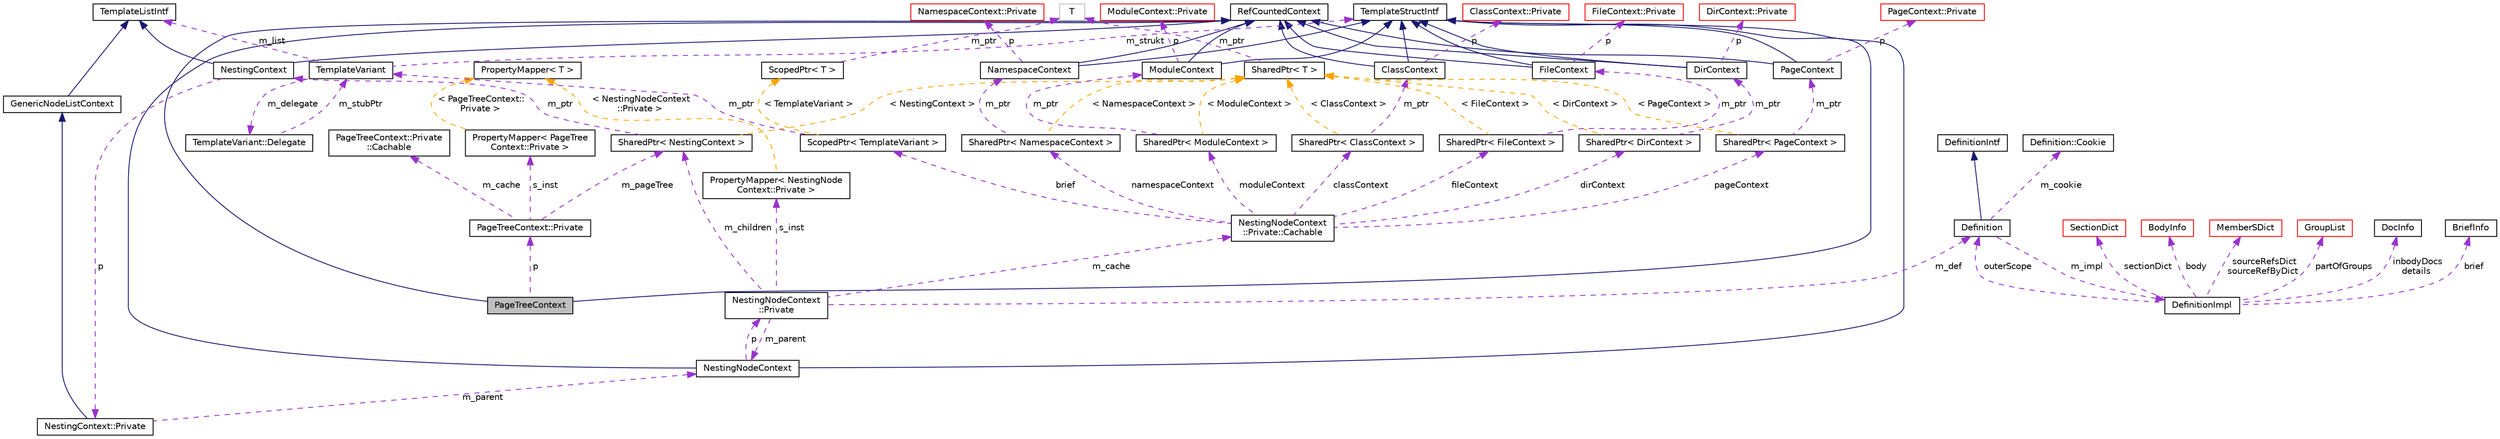 digraph "PageTreeContext"
{
 // INTERACTIVE_SVG=YES
  edge [fontname="Helvetica",fontsize="10",labelfontname="Helvetica",labelfontsize="10"];
  node [fontname="Helvetica",fontsize="10",shape=record];
  Node3 [label="PageTreeContext",height=0.2,width=0.4,color="black", fillcolor="grey75", style="filled", fontcolor="black"];
  Node4 -> Node3 [dir="back",color="midnightblue",fontsize="10",style="solid",fontname="Helvetica"];
  Node4 [label="RefCountedContext",height=0.2,width=0.4,color="black", fillcolor="white", style="filled",URL="$d8/d96/class_ref_counted_context.html",tooltip="Helper class to support reference counting. "];
  Node5 -> Node3 [dir="back",color="midnightblue",fontsize="10",style="solid",fontname="Helvetica"];
  Node5 [label="TemplateStructIntf",height=0.2,width=0.4,color="black", fillcolor="white", style="filled",URL="$d9/de8/class_template_struct_intf.html",tooltip="Abstract interface for a context value of type struct. "];
  Node6 -> Node3 [dir="back",color="darkorchid3",fontsize="10",style="dashed",label=" p" ,fontname="Helvetica"];
  Node6 [label="PageTreeContext::Private",height=0.2,width=0.4,color="black", fillcolor="white", style="filled",URL="$db/d7c/class_page_tree_context_1_1_private.html"];
  Node7 -> Node6 [dir="back",color="darkorchid3",fontsize="10",style="dashed",label=" s_inst" ,fontname="Helvetica"];
  Node7 [label="PropertyMapper\< PageTree\lContext::Private \>",height=0.2,width=0.4,color="black", fillcolor="white", style="filled",URL="$d1/d80/class_property_mapper.html"];
  Node8 -> Node7 [dir="back",color="orange",fontsize="10",style="dashed",label=" \< PageTreeContext::\lPrivate \>" ,fontname="Helvetica"];
  Node8 [label="PropertyMapper\< T \>",height=0.2,width=0.4,color="black", fillcolor="white", style="filled",URL="$d1/d80/class_property_mapper.html",tooltip="Helper class to map a property name to a handler member function. "];
  Node9 -> Node6 [dir="back",color="darkorchid3",fontsize="10",style="dashed",label=" m_pageTree" ,fontname="Helvetica"];
  Node9 [label="SharedPtr\< NestingContext \>",height=0.2,width=0.4,color="black", fillcolor="white", style="filled",URL="$df/d12/class_shared_ptr.html"];
  Node10 -> Node9 [dir="back",color="darkorchid3",fontsize="10",style="dashed",label=" m_ptr" ,fontname="Helvetica"];
  Node10 [label="NestingContext",height=0.2,width=0.4,color="black", fillcolor="white", style="filled",URL="$db/d7e/class_nesting_context.html"];
  Node4 -> Node10 [dir="back",color="midnightblue",fontsize="10",style="solid",fontname="Helvetica"];
  Node11 -> Node10 [dir="back",color="midnightblue",fontsize="10",style="solid",fontname="Helvetica"];
  Node11 [label="TemplateListIntf",height=0.2,width=0.4,color="black", fillcolor="white", style="filled",URL="$d6/d88/class_template_list_intf.html",tooltip="Abstract read-only interface for a context value of type list. "];
  Node12 -> Node10 [dir="back",color="darkorchid3",fontsize="10",style="dashed",label=" p" ,fontname="Helvetica"];
  Node12 [label="NestingContext::Private",height=0.2,width=0.4,color="black", fillcolor="white", style="filled",URL="$d7/db8/class_nesting_context_1_1_private.html"];
  Node13 -> Node12 [dir="back",color="midnightblue",fontsize="10",style="solid",fontname="Helvetica"];
  Node13 [label="GenericNodeListContext",height=0.2,width=0.4,color="black", fillcolor="white", style="filled",URL="$d6/dcb/class_generic_node_list_context.html",tooltip="standard template list implementation "];
  Node11 -> Node13 [dir="back",color="midnightblue",fontsize="10",style="solid",fontname="Helvetica"];
  Node14 -> Node12 [dir="back",color="darkorchid3",fontsize="10",style="dashed",label=" m_parent" ,fontname="Helvetica"];
  Node14 [label="NestingNodeContext",height=0.2,width=0.4,color="black", fillcolor="white", style="filled",URL="$db/dc9/class_nesting_node_context.html"];
  Node4 -> Node14 [dir="back",color="midnightblue",fontsize="10",style="solid",fontname="Helvetica"];
  Node5 -> Node14 [dir="back",color="midnightblue",fontsize="10",style="solid",fontname="Helvetica"];
  Node15 -> Node14 [dir="back",color="darkorchid3",fontsize="10",style="dashed",label=" p" ,fontname="Helvetica"];
  Node15 [label="NestingNodeContext\l::Private",height=0.2,width=0.4,color="black", fillcolor="white", style="filled",URL="$d1/d4b/class_nesting_node_context_1_1_private.html"];
  Node16 -> Node15 [dir="back",color="darkorchid3",fontsize="10",style="dashed",label=" s_inst" ,fontname="Helvetica"];
  Node16 [label="PropertyMapper\< NestingNode\lContext::Private \>",height=0.2,width=0.4,color="black", fillcolor="white", style="filled",URL="$d1/d80/class_property_mapper.html"];
  Node8 -> Node16 [dir="back",color="orange",fontsize="10",style="dashed",label=" \< NestingNodeContext\l::Private \>" ,fontname="Helvetica"];
  Node17 -> Node15 [dir="back",color="darkorchid3",fontsize="10",style="dashed",label=" m_cache" ,fontname="Helvetica"];
  Node17 [label="NestingNodeContext\l::Private::Cachable",height=0.2,width=0.4,color="black", fillcolor="white", style="filled",URL="$da/d7c/struct_nesting_node_context_1_1_private_1_1_cachable.html"];
  Node18 -> Node17 [dir="back",color="darkorchid3",fontsize="10",style="dashed",label=" classContext" ,fontname="Helvetica"];
  Node18 [label="SharedPtr\< ClassContext \>",height=0.2,width=0.4,color="black", fillcolor="white", style="filled",URL="$df/d12/class_shared_ptr.html"];
  Node19 -> Node18 [dir="back",color="darkorchid3",fontsize="10",style="dashed",label=" m_ptr" ,fontname="Helvetica"];
  Node19 [label="ClassContext",height=0.2,width=0.4,color="black", fillcolor="white", style="filled",URL="$dc/d38/class_class_context.html"];
  Node4 -> Node19 [dir="back",color="midnightblue",fontsize="10",style="solid",fontname="Helvetica"];
  Node5 -> Node19 [dir="back",color="midnightblue",fontsize="10",style="solid",fontname="Helvetica"];
  Node20 -> Node19 [dir="back",color="darkorchid3",fontsize="10",style="dashed",label=" p" ,fontname="Helvetica"];
  Node20 [label="ClassContext::Private",height=0.2,width=0.4,color="red", fillcolor="white", style="filled",URL="$d5/d54/class_class_context_1_1_private.html"];
  Node104 -> Node18 [dir="back",color="orange",fontsize="10",style="dashed",label=" \< ClassContext \>" ,fontname="Helvetica"];
  Node104 [label="SharedPtr\< T \>",height=0.2,width=0.4,color="black", fillcolor="white", style="filled",URL="$df/d12/class_shared_ptr.html",tooltip="Reference counting smart pointer. "];
  Node105 -> Node104 [dir="back",color="darkorchid3",fontsize="10",style="dashed",label=" m_ptr" ,fontname="Helvetica"];
  Node105 [label="T",height=0.2,width=0.4,color="grey75", fillcolor="white", style="filled"];
  Node106 -> Node17 [dir="back",color="darkorchid3",fontsize="10",style="dashed",label=" fileContext" ,fontname="Helvetica"];
  Node106 [label="SharedPtr\< FileContext \>",height=0.2,width=0.4,color="black", fillcolor="white", style="filled",URL="$df/d12/class_shared_ptr.html"];
  Node107 -> Node106 [dir="back",color="darkorchid3",fontsize="10",style="dashed",label=" m_ptr" ,fontname="Helvetica"];
  Node107 [label="FileContext",height=0.2,width=0.4,color="black", fillcolor="white", style="filled",URL="$d3/db7/class_file_context.html"];
  Node4 -> Node107 [dir="back",color="midnightblue",fontsize="10",style="solid",fontname="Helvetica"];
  Node5 -> Node107 [dir="back",color="midnightblue",fontsize="10",style="solid",fontname="Helvetica"];
  Node108 -> Node107 [dir="back",color="darkorchid3",fontsize="10",style="dashed",label=" p" ,fontname="Helvetica"];
  Node108 [label="FileContext::Private",height=0.2,width=0.4,color="red", fillcolor="white", style="filled",URL="$d4/d72/class_file_context_1_1_private.html"];
  Node104 -> Node106 [dir="back",color="orange",fontsize="10",style="dashed",label=" \< FileContext \>" ,fontname="Helvetica"];
  Node111 -> Node17 [dir="back",color="darkorchid3",fontsize="10",style="dashed",label=" pageContext" ,fontname="Helvetica"];
  Node111 [label="SharedPtr\< PageContext \>",height=0.2,width=0.4,color="black", fillcolor="white", style="filled",URL="$df/d12/class_shared_ptr.html"];
  Node112 -> Node111 [dir="back",color="darkorchid3",fontsize="10",style="dashed",label=" m_ptr" ,fontname="Helvetica"];
  Node112 [label="PageContext",height=0.2,width=0.4,color="black", fillcolor="white", style="filled",URL="$db/dc8/class_page_context.html"];
  Node4 -> Node112 [dir="back",color="midnightblue",fontsize="10",style="solid",fontname="Helvetica"];
  Node5 -> Node112 [dir="back",color="midnightblue",fontsize="10",style="solid",fontname="Helvetica"];
  Node113 -> Node112 [dir="back",color="darkorchid3",fontsize="10",style="dashed",label=" p" ,fontname="Helvetica"];
  Node113 [label="PageContext::Private",height=0.2,width=0.4,color="red", fillcolor="white", style="filled",URL="$d3/d45/class_page_context_1_1_private.html"];
  Node104 -> Node111 [dir="back",color="orange",fontsize="10",style="dashed",label=" \< PageContext \>" ,fontname="Helvetica"];
  Node117 -> Node17 [dir="back",color="darkorchid3",fontsize="10",style="dashed",label=" brief" ,fontname="Helvetica"];
  Node117 [label="ScopedPtr\< TemplateVariant \>",height=0.2,width=0.4,color="black", fillcolor="white", style="filled",URL="$dd/d9b/class_scoped_ptr.html"];
  Node118 -> Node117 [dir="back",color="darkorchid3",fontsize="10",style="dashed",label=" m_ptr" ,fontname="Helvetica"];
  Node118 [label="TemplateVariant",height=0.2,width=0.4,color="black", fillcolor="white", style="filled",URL="$d1/dba/class_template_variant.html",tooltip="Variant type which can hold one value of a fixed set of types. "];
  Node11 -> Node118 [dir="back",color="darkorchid3",fontsize="10",style="dashed",label=" m_list" ,fontname="Helvetica"];
  Node5 -> Node118 [dir="back",color="darkorchid3",fontsize="10",style="dashed",label=" m_strukt" ,fontname="Helvetica"];
  Node119 -> Node118 [dir="back",color="darkorchid3",fontsize="10",style="dashed",label=" m_delegate" ,fontname="Helvetica"];
  Node119 [label="TemplateVariant::Delegate",height=0.2,width=0.4,color="black", fillcolor="white", style="filled",URL="$d7/d1d/class_template_variant_1_1_delegate.html",tooltip="Helper class to create a delegate that can store a function/method call. "];
  Node118 -> Node119 [dir="back",color="darkorchid3",fontsize="10",style="dashed",label=" m_stubPtr" ,fontname="Helvetica"];
  Node120 -> Node117 [dir="back",color="orange",fontsize="10",style="dashed",label=" \< TemplateVariant \>" ,fontname="Helvetica"];
  Node120 [label="ScopedPtr\< T \>",height=0.2,width=0.4,color="black", fillcolor="white", style="filled",URL="$dd/d9b/class_scoped_ptr.html",tooltip="Scoped smart pointer. "];
  Node105 -> Node120 [dir="back",color="darkorchid3",fontsize="10",style="dashed",label=" m_ptr" ,fontname="Helvetica"];
  Node121 -> Node17 [dir="back",color="darkorchid3",fontsize="10",style="dashed",label=" moduleContext" ,fontname="Helvetica"];
  Node121 [label="SharedPtr\< ModuleContext \>",height=0.2,width=0.4,color="black", fillcolor="white", style="filled",URL="$df/d12/class_shared_ptr.html"];
  Node122 -> Node121 [dir="back",color="darkorchid3",fontsize="10",style="dashed",label=" m_ptr" ,fontname="Helvetica"];
  Node122 [label="ModuleContext",height=0.2,width=0.4,color="black", fillcolor="white", style="filled",URL="$d2/d73/class_module_context.html"];
  Node4 -> Node122 [dir="back",color="midnightblue",fontsize="10",style="solid",fontname="Helvetica"];
  Node5 -> Node122 [dir="back",color="midnightblue",fontsize="10",style="solid",fontname="Helvetica"];
  Node123 -> Node122 [dir="back",color="darkorchid3",fontsize="10",style="dashed",label=" p" ,fontname="Helvetica"];
  Node123 [label="ModuleContext::Private",height=0.2,width=0.4,color="red", fillcolor="white", style="filled",URL="$df/d2a/class_module_context_1_1_private.html"];
  Node104 -> Node121 [dir="back",color="orange",fontsize="10",style="dashed",label=" \< ModuleContext \>" ,fontname="Helvetica"];
  Node126 -> Node17 [dir="back",color="darkorchid3",fontsize="10",style="dashed",label=" dirContext" ,fontname="Helvetica"];
  Node126 [label="SharedPtr\< DirContext \>",height=0.2,width=0.4,color="black", fillcolor="white", style="filled",URL="$df/d12/class_shared_ptr.html"];
  Node127 -> Node126 [dir="back",color="darkorchid3",fontsize="10",style="dashed",label=" m_ptr" ,fontname="Helvetica"];
  Node127 [label="DirContext",height=0.2,width=0.4,color="black", fillcolor="white", style="filled",URL="$d5/dca/class_dir_context.html"];
  Node4 -> Node127 [dir="back",color="midnightblue",fontsize="10",style="solid",fontname="Helvetica"];
  Node5 -> Node127 [dir="back",color="midnightblue",fontsize="10",style="solid",fontname="Helvetica"];
  Node128 -> Node127 [dir="back",color="darkorchid3",fontsize="10",style="dashed",label=" p" ,fontname="Helvetica"];
  Node128 [label="DirContext::Private",height=0.2,width=0.4,color="red", fillcolor="white", style="filled",URL="$dc/db1/class_dir_context_1_1_private.html"];
  Node104 -> Node126 [dir="back",color="orange",fontsize="10",style="dashed",label=" \< DirContext \>" ,fontname="Helvetica"];
  Node131 -> Node17 [dir="back",color="darkorchid3",fontsize="10",style="dashed",label=" namespaceContext" ,fontname="Helvetica"];
  Node131 [label="SharedPtr\< NamespaceContext \>",height=0.2,width=0.4,color="black", fillcolor="white", style="filled",URL="$df/d12/class_shared_ptr.html"];
  Node132 -> Node131 [dir="back",color="darkorchid3",fontsize="10",style="dashed",label=" m_ptr" ,fontname="Helvetica"];
  Node132 [label="NamespaceContext",height=0.2,width=0.4,color="black", fillcolor="white", style="filled",URL="$de/d00/class_namespace_context.html"];
  Node4 -> Node132 [dir="back",color="midnightblue",fontsize="10",style="solid",fontname="Helvetica"];
  Node5 -> Node132 [dir="back",color="midnightblue",fontsize="10",style="solid",fontname="Helvetica"];
  Node133 -> Node132 [dir="back",color="darkorchid3",fontsize="10",style="dashed",label=" p" ,fontname="Helvetica"];
  Node133 [label="NamespaceContext::Private",height=0.2,width=0.4,color="red", fillcolor="white", style="filled",URL="$d8/dcf/class_namespace_context_1_1_private.html"];
  Node104 -> Node131 [dir="back",color="orange",fontsize="10",style="dashed",label=" \< NamespaceContext \>" ,fontname="Helvetica"];
  Node14 -> Node15 [dir="back",color="darkorchid3",fontsize="10",style="dashed",label=" m_parent" ,fontname="Helvetica"];
  Node22 -> Node15 [dir="back",color="darkorchid3",fontsize="10",style="dashed",label=" m_def" ,fontname="Helvetica"];
  Node22 [label="Definition",height=0.2,width=0.4,color="black", fillcolor="white", style="filled",URL="$d5/dcc/class_definition.html",tooltip="The common base class of all entity definitions found in the sources. "];
  Node23 -> Node22 [dir="back",color="midnightblue",fontsize="10",style="solid",fontname="Helvetica"];
  Node23 [label="DefinitionIntf",height=0.2,width=0.4,color="black", fillcolor="white", style="filled",URL="$d9/d4a/class_definition_intf.html",tooltip="Abstract interface for a Definition or DefinitionList. "];
  Node24 -> Node22 [dir="back",color="darkorchid3",fontsize="10",style="dashed",label=" m_cookie" ,fontname="Helvetica"];
  Node24 [label="Definition::Cookie",height=0.2,width=0.4,color="black", fillcolor="white", style="filled",URL="$d1/d2f/struct_definition_1_1_cookie.html"];
  Node25 -> Node22 [dir="back",color="darkorchid3",fontsize="10",style="dashed",label=" m_impl" ,fontname="Helvetica"];
  Node25 [label="DefinitionImpl",height=0.2,width=0.4,color="black", fillcolor="white", style="filled",URL="$d3/ddf/class_definition_impl.html",tooltip="Private data associated with a Symbol Definition object. "];
  Node26 -> Node25 [dir="back",color="darkorchid3",fontsize="10",style="dashed",label=" sectionDict" ,fontname="Helvetica"];
  Node26 [label="SectionDict",height=0.2,width=0.4,color="red", fillcolor="white", style="filled",URL="$de/d9a/class_section_dict.html",tooltip="Unsorted dictionary of SectionInfo objects. "];
  Node33 -> Node25 [dir="back",color="darkorchid3",fontsize="10",style="dashed",label=" body" ,fontname="Helvetica"];
  Node33 [label="BodyInfo",height=0.2,width=0.4,color="red", fillcolor="white", style="filled",URL="$db/dab/struct_body_info.html",tooltip="Data associated with description found in the body. "];
  Node57 -> Node25 [dir="back",color="darkorchid3",fontsize="10",style="dashed",label=" sourceRefsDict\nsourceRefByDict" ,fontname="Helvetica"];
  Node57 [label="MemberSDict",height=0.2,width=0.4,color="red", fillcolor="white", style="filled",URL="$d6/dd6/class_member_s_dict.html",tooltip="A sorted dictionary of MemberDef objects. "];
  Node61 -> Node25 [dir="back",color="darkorchid3",fontsize="10",style="dashed",label=" partOfGroups" ,fontname="Helvetica"];
  Node61 [label="GroupList",height=0.2,width=0.4,color="red", fillcolor="white", style="filled",URL="$d3/d3b/class_group_list.html",tooltip="A list of GroupDef objects. "];
  Node63 -> Node25 [dir="back",color="darkorchid3",fontsize="10",style="dashed",label=" inbodyDocs\ndetails" ,fontname="Helvetica"];
  Node63 [label="DocInfo",height=0.2,width=0.4,color="black", fillcolor="white", style="filled",URL="$d7/dd5/struct_doc_info.html",tooltip="Data associated with a detailed description. "];
  Node64 -> Node25 [dir="back",color="darkorchid3",fontsize="10",style="dashed",label=" brief" ,fontname="Helvetica"];
  Node64 [label="BriefInfo",height=0.2,width=0.4,color="black", fillcolor="white", style="filled",URL="$d0/da7/struct_brief_info.html",tooltip="Data associated with a brief description. "];
  Node22 -> Node25 [dir="back",color="darkorchid3",fontsize="10",style="dashed",label=" outerScope" ,fontname="Helvetica"];
  Node9 -> Node15 [dir="back",color="darkorchid3",fontsize="10",style="dashed",label=" m_children" ,fontname="Helvetica"];
  Node104 -> Node9 [dir="back",color="orange",fontsize="10",style="dashed",label=" \< NestingContext \>" ,fontname="Helvetica"];
  Node136 -> Node6 [dir="back",color="darkorchid3",fontsize="10",style="dashed",label=" m_cache" ,fontname="Helvetica"];
  Node136 [label="PageTreeContext::Private\l::Cachable",height=0.2,width=0.4,color="black", fillcolor="white", style="filled",URL="$d4/d79/struct_page_tree_context_1_1_private_1_1_cachable.html"];
}
